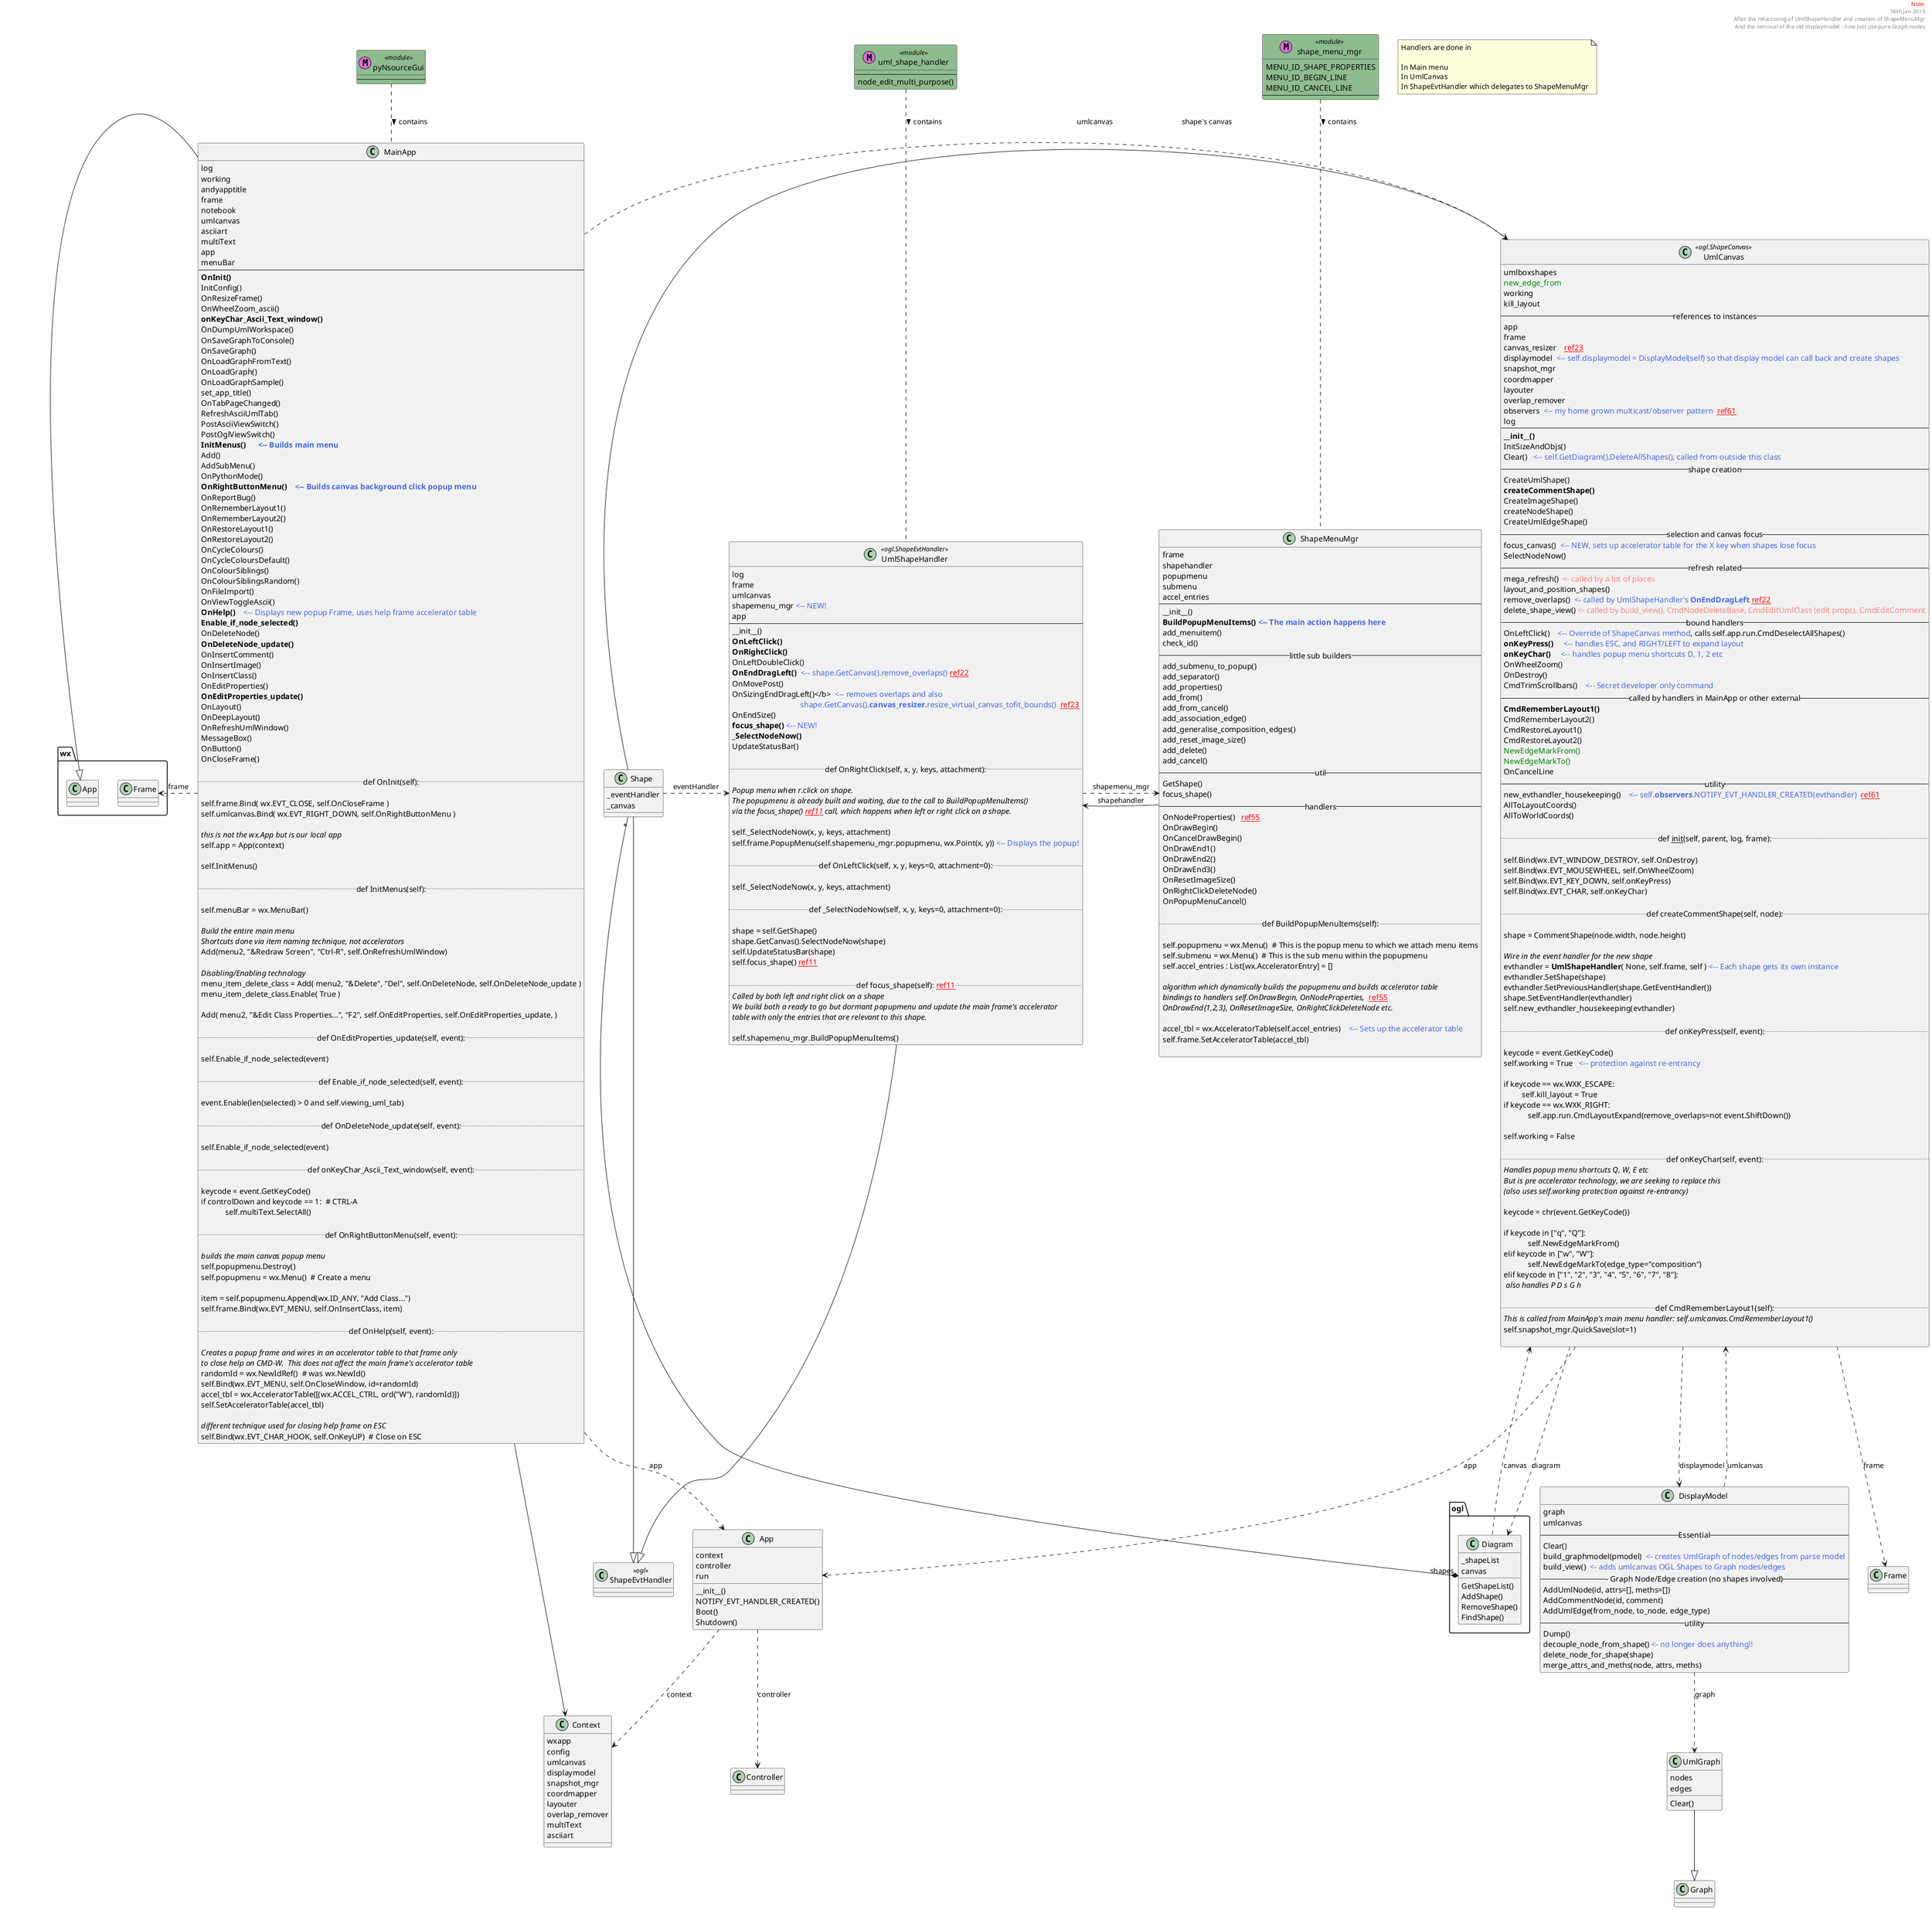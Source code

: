 """
@startuml

header
<font color=red>Note:</font>
16th Jan 2019
After the refactoring of UmlShapeHandler and creation of ShapeMenuMgr
And the removal of the old displaymodel - now just use pure Graph nodes
endheader

class UmlCanvas <<ogl.ShapeCanvas>> {
    umlboxshapes
    <color:Green>new_edge_from
    working
    kill_layout
    -- references to instances --
    app
    frame
    canvas_resizer    <color:Red><u>ref23</u>
    displaymodel  <color:royalBlue><-- self.displaymodel = DisplayModel(self) so that display model can call back and create shapes
    snapshot_mgr
    coordmapper
    layouter
    overlap_remover
    observers  <color:royalBlue><-- my home grown multicast/observer pattern  <color:Red><u>ref61</u>
    log
    ---
    <b>__init__()
    InitSizeAndObjs()
    Clear()  <color:royalBlue> <-- self.GetDiagram().DeleteAllShapes(), called from outside this class
    -- shape creation --
    CreateUmlShape()
    <b>createCommentShape()
    CreateImageShape()
    createNodeShape()
    CreateUmlEdgeShape()
    -- selection and canvas focus --
    focus_canvas()  <color:royalBlue><-- NEW, sets up accelerator table for the X key when shapes lose focus
    SelectNodeNow()
    -- refresh related --
    mega_refresh()  <color:Salmon><- called by a lot of places
    layout_and_position_shapes()
    remove_overlaps()  <color:royalBlue><- called by UmlShapeHandler's <b>OnEndDragLeft</b></color> <color:Red><u>ref22</u>
    delete_shape_view() <color:Salmon><- called by build_view(), CmdNodeDeleteBase, CmdEditUmlClass (edit props), CmdEditComment
    -- bound handlers --
    OnLeftClick()   <color:royalBlue> <-- Override of ShapeCanvas method</color>, calls self.app.run.CmdDeselectAllShapes()
    <b>onKeyPress()</b>     <color:royalBlue><-- handles ESC, and RIGHT/LEFT to expand layout
    <b>onKeyChar()</b>     <color:royalBlue><-- handles popup menu shortcuts D, 1, 2 etc
    OnWheelZoom()
    OnDestroy()
    CmdTrimScrollbars()   <color:royalBlue> <-- Secret developer only command
    -- called by handlers in MainApp or other external --
    <b>CmdRememberLayout1()
    CmdRememberLayout2()
    CmdRestoreLayout1()
    CmdRestoreLayout2()
    <color:Green>NewEdgeMarkFrom()
    <color:Green>NewEdgeMarkTo()
    OnCancelLine
    -- utility --
    new_evthandler_housekeeping()   <color:royalBlue> <-- self.<b>observers</b>.NOTIFY_EVT_HANDLER_CREATED(evthandler)</color>  <color:Red><u>ref61</u>
    AllToLayoutCoords()
    AllToWorldCoords()

    .. def __init__(self, parent, log, frame): ..

    self.Bind(wx.EVT_WINDOW_DESTROY, self.OnDestroy)
    self.Bind(wx.EVT_MOUSEWHEEL, self.OnWheelZoom)
    self.Bind(wx.EVT_KEY_DOWN, self.onKeyPress)
    self.Bind(wx.EVT_CHAR, self.onKeyChar)

    .. def createCommentShape(self, node): ..

    shape = CommentShape(node.width, node.height)

    <i>Wire in the event handler for the new shape
    evthandler = <b>UmlShapeHandler</b>( None, self.frame, self ) <color:royalBlue><-- Each shape gets its own instance
    evthandler.SetShape(shape)
    evthandler.SetPreviousHandler(shape.GetEventHandler())
    shape.SetEventHandler(evthandler)
    self.new_evthandler_housekeeping(evthandler)

    .. def onKeyPress(self, event): ..

    keycode = event.GetKeyCode()
    self.working = True   <color:royalBlue><-- protection against re-entrancy

    if keycode == wx.WXK_ESCAPE:
    \t self.kill_layout = True
    if keycode == wx.WXK_RIGHT:
    \t    self.app.run.CmdLayoutExpand(remove_overlaps=not event.ShiftDown())

    self.working = False

    .. def onKeyChar(self, event): ..
    <i>Handles popup menu shortcuts Q, W, E etc
    <i>But is pre accelerator technology, we are seeking to replace this
    <i>(also uses self.working protection against re-entrancy)

    keycode = chr(event.GetKeyCode())

    if keycode in ["q", "Q"]:
    \t    self.NewEdgeMarkFrom()
    elif keycode in ["w", "W"]:
    \t    self.NewEdgeMarkTo(edge_type="composition")
    elif keycode in ["1", "2", "3", "4", "5", "6", "7", "8"]:
    <i> also handles P D s G h

    .. def CmdRememberLayout1(self): ..
    <i>This is called from MainApp's main menu handler: self.umlcanvas.CmdRememberLayout1()
    self.snapshot_mgr.QuickSave(slot=1)

}

UmlCanvas ..> App: app
UmlCanvas ..> Frame : frame
UmlCanvas ..> DisplayModel : displaymodel
UmlCanvas ..> ogl.Diagram : diagram
UmlCanvas <.. ogl.Diagram : canvas
UmlShapeHandler --|> ShapeEvtHandler

class DisplayModel {
    graph
    umlcanvas
    -- Essential --
    Clear()
    build_graphmodel(pmodel)  <color:royalBlue><- creates UmlGraph of nodes/edges from parse model
    build_view()  <color:royalBlue><- adds umlcanvas OGL Shapes to Graph nodes/edges
    --- Graph Node/Edge creation (no shapes involved) --
    AddUmlNode(id, attrs=[], meths=[])
    AddCommentNode(id, comment)
    AddUmlEdge(from_node, to_node, edge_type)
    -- utility --
    Dump()
    decouple_node_from_shape() <color:royalBlue><- no longer does anything!!
    delete_node_for_shape(shape)
    merge_attrs_and_meths(node, attrs, meths)
}

DisplayModel ..> UmlGraph : graph
DisplayModel ..> UmlCanvas : umlcanvas

class UmlGraph {
    nodes
    edges
    Clear()
}

UmlGraph --|> Graph

class MainApp {
    log
    working
    andyapptitle
    frame
    notebook
    umlcanvas
    asciiart
    multiText
    app
    menuBar
    --
    <b>OnInit()
    InitConfig()
    OnResizeFrame()
    OnWheelZoom_ascii()
    <b>onKeyChar_Ascii_Text_window()
    OnDumpUmlWorkspace()
    OnSaveGraphToConsole()
    OnSaveGraph()
    OnLoadGraphFromText()
    OnLoadGraph()
    OnLoadGraphSample()
    set_app_title()
    OnTabPageChanged()
    RefreshAsciiUmlTab()
    PostAsciiViewSwitch()
    PostOglViewSwitch()
    <b>InitMenus()      <color:royalBlue><-- Builds main menu
    Add()
    AddSubMenu()
    OnPythonMode()
    <b>OnRightButtonMenu()    <color:royalBlue><-- Builds canvas background click popup menu
    OnReportBug()
    OnRememberLayout1()
    OnRememberLayout2()
    OnRestoreLayout1()
    OnRestoreLayout2()
    OnCycleColours()
    OnCycleColoursDefault()
    OnColourSiblings()
    OnColourSiblingsRandom()
    OnFileImport()
    OnViewToggleAscii()
    <b>OnHelp()</b>    <color:royalBlue><-- Displays new popup Frame, uses help frame accelerator table
    <b>Enable_if_node_selected()
    OnDeleteNode()
    <b>OnDeleteNode_update()
    OnInsertComment()
    OnInsertImage()
    OnInsertClass()
    OnEditProperties()
    <b>OnEditProperties_update()
    OnLayout()
    OnDeepLayout()
    OnRefreshUmlWindow()
    MessageBox()
    OnButton()
    OnCloseFrame()

    .. def OnInit(self): ..

    self.frame.Bind( wx.EVT_CLOSE, self.OnCloseFrame )
    self.umlcanvas.Bind( wx.EVT_RIGHT_DOWN, self.OnRightButtonMenu )

    <i>this is not the wx.App but is our local app
    self.app = App(context)

    self.InitMenus()

    .. def InitMenus(self): ..

    self.menuBar = wx.MenuBar()

    <i>Build the entire main menu
    <i>Shortcuts done via item naming technique, not accelerators
    Add(menu2, "&Redraw Screen", "Ctrl-R", self.OnRefreshUmlWindow)

    <i>Disabling/Enabling technology
    menu_item_delete_class = Add( menu2, "&Delete", "Del", self.OnDeleteNode, self.OnDeleteNode_update )
    menu_item_delete_class.Enable( True )

    Add( menu2, "&Edit Class Properties...", "F2", self.OnEditProperties, self.OnEditProperties_update, )

    .. def OnEditProperties_update(self, event): ..

    self.Enable_if_node_selected(event)

    .. def Enable_if_node_selected(self, event): ..

    event.Enable(len(selected) > 0 and self.viewing_uml_tab)

    .. def OnDeleteNode_update(self, event): ..

        self.Enable_if_node_selected(event)

    .. def onKeyChar_Ascii_Text_window(self, event): ..

        keycode = event.GetKeyCode()
        if controlDown and keycode == 1:  # CTRL-A
        \t    self.multiText.SelectAll()

    .. def OnRightButtonMenu(self, event): ..

    <i>builds the main canvas popup menu
    self.popupmenu.Destroy()
    self.popupmenu = wx.Menu()  # Create a menu

    item = self.popupmenu.Append(wx.ID_ANY, "Add Class...")
    self.frame.Bind(wx.EVT_MENU, self.OnInsertClass, item)

    .. def OnHelp(self, event): ..

    <i>Creates a popup frame and wires in an accelerator table to that frame only
    <i>to close help on CMD-W.  This does not affect the main frame's accelerator table
    randomId = wx.NewIdRef()  # was wx.NewId()
    self.Bind(wx.EVT_MENU, self.OnCloseWindow, id=randomId)
    accel_tbl = wx.AcceleratorTable([(wx.ACCEL_CTRL, ord("W"), randomId)])
    self.SetAcceleratorTable(accel_tbl)

    <i>different technique used for closing help frame on ESC
    self.Bind(wx.EVT_CHAR_HOOK, self.OnKeyUP)  # Close on ESC
}

wx.App <|- MainApp
MainApp .> wx.Frame : frame
MainApp .> App : app
MainApp .> UmlCanvas : umlcanvas
class pyNsourceGui <<module>> << (M,orchid) >> #DarkSeaGreen {
    ---
}

pyNsourceGui .. MainApp : contains >
class Context {
    wxapp
    config
    umlcanvas
    displaymodel
    snapshot_mgr
    coordmapper
    layouter
    overlap_remover
    multiText
    asciiart
}
MainApp --> Context


class UmlShapeHandler <<ogl.ShapeEvtHandler>> {
    log
    frame
    umlcanvas
    shapemenu_mgr <color:royalBlue><-- NEW!
    app
    ---
    __init__()
    <b>OnLeftClick()
    <b>OnRightClick()
    OnLeftDoubleClick()
    <b>OnEndDragLeft()</b>  <color:royalBlue><-- shape.GetCanvas().remove_overlaps()</color> <color:Red><u>ref22</u>
    OnMovePost()
    OnSizingEndDragLeft()</b>  <color:royalBlue><-- removes overlaps and also
                               \t\t\t\t <color:royalBlue> shape.GetCanvas().<b>canvas_resizer.</b>resize_virtual_canvas_tofit_bounds()</color>  <color:Red><u>ref23</u>
    OnEndSize()
    <b>focus_shape()</b> <color:royalBlue><-- NEW!
    <b>_SelectNodeNow()
    UpdateStatusBar()

    .. def OnRightClick(self, x, y, keys, attachment): ..

        <i>Popup menu when r.click on shape.
        <i>The popupmenu is already built and waiting, due to the call to BuildPopupMenuItems()
        <i>via the focus_shape() <color:Red><u>ref11</u></color> call, which happens when left or right click on a shape.

        self._SelectNodeNow(x, y, keys, attachment)
        self.frame.PopupMenu(self.shapemenu_mgr.popupmenu, wx.Point(x, y)) <color:royalBlue><-- Displays the popup!

    .. def OnLeftClick(self, x, y, keys=0, attachment=0): ..

        self._SelectNodeNow(x, y, keys, attachment)

    .. def _SelectNodeNow(self, x, y, keys=0, attachment=0): ..

        shape = self.GetShape()
        shape.GetCanvas().SelectNodeNow(shape)
        self.UpdateStatusBar(shape)
        self.focus_shape() <color:Red><u>ref11</u></color>

    .. def focus_shape(self): <color:Red><u>ref11</u></color> ..
        <i>Called by both left and right click on a shape
        <i>We build both a ready to go but dormant popupmenu and update the main frame's accelerator
        <i>table with only the entries that are relevant to this shape.

        self.shapemenu_mgr.BuildPopupMenuItems()
}

class uml_shape_handler <<module>> << (M,orchid) >> #DarkSeaGreen {
    ---
    node_edit_multi_purpose()
}

uml_shape_handler .. UmlShapeHandler : contains >
UmlShapeHandler ..> ShapeMenuMgr : shapemenu_mgr

class ShapeMenuMgr {
    frame
    shapehandler
    popupmenu
    submenu
    accel_entries
    --
    __init__()
    <b>BuildPopupMenuItems() <color:royalBlue><-- The main action happens here
    add_menuitem()
    check_id()
    -- little sub builders --
    add_submenu_to_popup()
    add_separator()
    add_properties()
    add_from()
    add_from_cancel()
    add_association_edge()
    add_generalise_composition_edges()
    add_reset_image_size()
    add_delete()
    add_cancel()
    -- util --
    GetShape()
    focus_shape()
    -- handlers --
    OnNodeProperties()   <color:Red><u>ref55</u>
    OnDrawBegin()
    OnCancelDrawBegin()
    OnDrawEnd1()
    OnDrawEnd2()
    OnDrawEnd3()
    OnResetImageSize()
    OnRightClickDeleteNode()
    OnPopupMenuCancel()

    .. def BuildPopupMenuItems(self): ..

        self.popupmenu = wx.Menu()  # This is the popup menu to which we attach menu items
        self.submenu = wx.Menu()  # This is the sub menu within the popupmenu
        self.accel_entries : List[wx.AcceleratorEntry] = []

        <i>algorithm which dynamically builds the popupmenu and builds accelerator table
        <i>bindings to handlers self.OnDrawBegin, OnNodeProperties,</i>  <color:Red><u>ref55</u>
        <i>OnDrawEnd{1,2,3}, OnResetImageSize, OnRightClickDeleteNode etc.

        accel_tbl = wx.AcceleratorTable(self.accel_entries)    <color:royalBlue><-- Sets up the accelerator table
        self.frame.SetAcceleratorTable(accel_tbl)

}

class shape_menu_mgr <<module>> << (M,orchid) >> #DarkSeaGreen {
    MENU_ID_SHAPE_PROPERTIES
    MENU_ID_BEGIN_LINE
    MENU_ID_CANCEL_LINE
    ---
}

shape_menu_mgr .. ShapeMenuMgr : contains >
ShapeMenuMgr -> UmlShapeHandler : shapehandler

class App {
    context
    controller
    run
    __init__()
    NOTIFY_EVT_HANDLER_CREATED()
    Boot()
    Shutdown()
}

App ..> Controller : controller
App ..> Context: context

class ogl.Diagram {
    _shapeList
    canvas
    GetShapeList()
    AddShape()
    RemoveShape()
    FindShape()
}

class Shape {
    _eventHandler
    _canvas
}

Shape -|> ShapeEvtHandler
Shape -> UmlCanvas : shape's canvas
Shape .> UmlShapeHandler : eventHandler

class ShapeEvtHandler <<ogl>> {
}

ogl.Diagram "shapes" *-- "*" Shape

Note as N1
Handlers are done in

In Main menu
In UmlCanvas
In ShapeEvtHandler which delegates to ShapeMenuMgr
end note




@enduml

SCRAPS

hiding things after the fact or before the fact
successfully hides the classes but they still "exist"
in terms of layout.  Need to totally zap any mention of
them in order to clean up the layout

MainApp ..> UmlCanvas : umlcanvas
MainApp ..> wx.ScrolledWindow : asciiart
MainApp ..> wx.TextCtrl : multiText
MainApp ..> wx.Panel : panel_one
MainApp ..> wx.Panel : panel_two
MainApp ..> wx.BoxSizer : sizer
MainApp ..> wx.Menu : popupmenu
MainApp ..> App : app
MainApp ..> ConfigObj : config
MainApp ..> wx.NewIdRef : next_menu_id
MainApp ..> wx.PrintData : printData

"""

